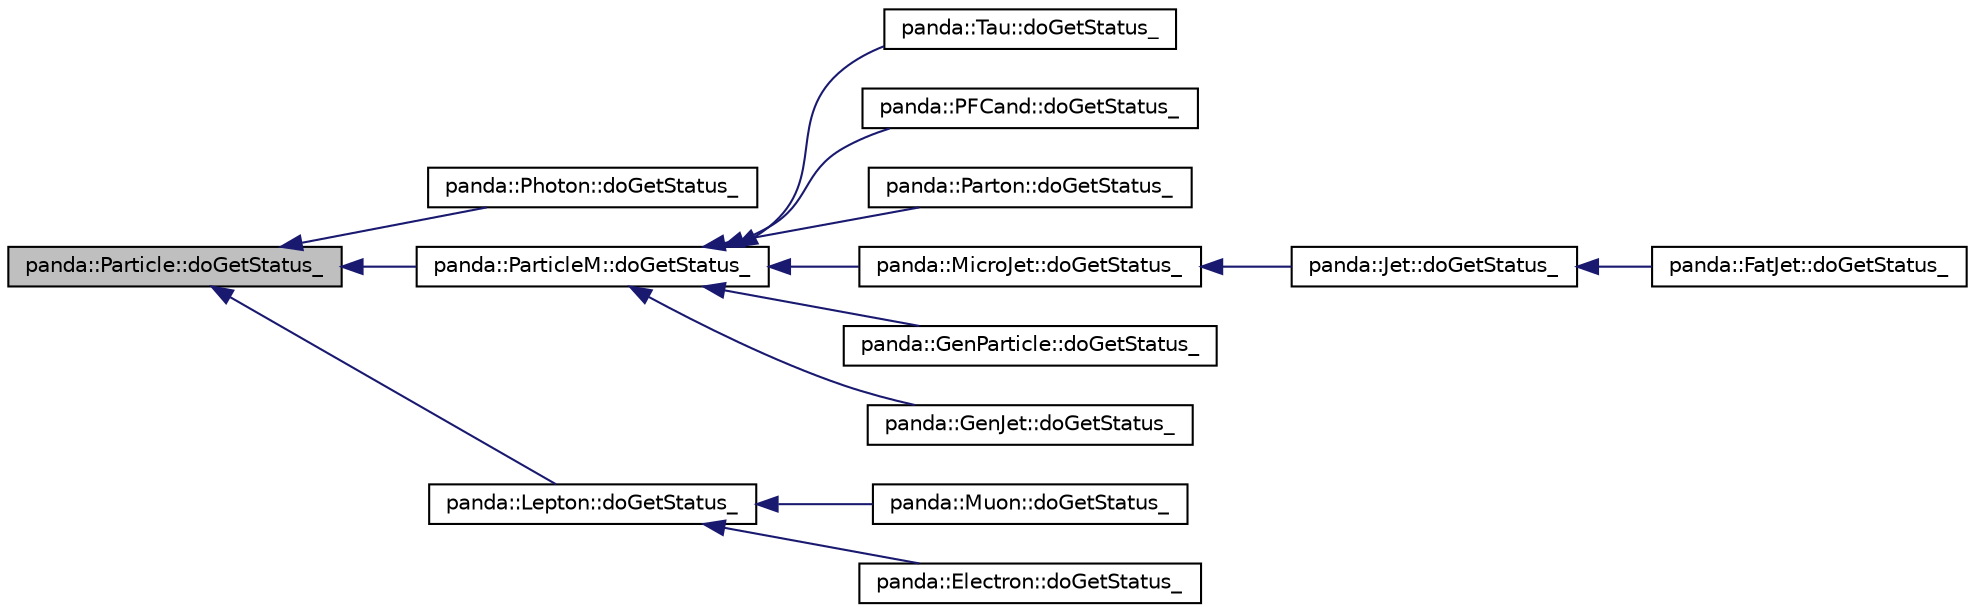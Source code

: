 digraph G
{
  edge [fontname="Helvetica",fontsize="10",labelfontname="Helvetica",labelfontsize="10"];
  node [fontname="Helvetica",fontsize="10",shape=record];
  rankdir=LR;
  Node1 [label="panda::Particle::doGetStatus_",height=0.2,width=0.4,color="black", fillcolor="grey75", style="filled" fontcolor="black"];
  Node1 -> Node2 [dir=back,color="midnightblue",fontsize="10",style="solid"];
  Node2 [label="panda::Photon::doGetStatus_",height=0.2,width=0.4,color="black", fillcolor="white", style="filled",URL="$classpanda_1_1Photon.html#ae0b07f281f6553d7d1fe088374e6e39b"];
  Node1 -> Node3 [dir=back,color="midnightblue",fontsize="10",style="solid"];
  Node3 [label="panda::ParticleM::doGetStatus_",height=0.2,width=0.4,color="black", fillcolor="white", style="filled",URL="$classpanda_1_1ParticleM.html#a003a63672058369e9bbea413e055b1c1"];
  Node3 -> Node4 [dir=back,color="midnightblue",fontsize="10",style="solid"];
  Node4 [label="panda::Tau::doGetStatus_",height=0.2,width=0.4,color="black", fillcolor="white", style="filled",URL="$classpanda_1_1Tau.html#ad81f7bd9caddfbc5773bd20f5f4a227f"];
  Node3 -> Node5 [dir=back,color="midnightblue",fontsize="10",style="solid"];
  Node5 [label="panda::PFCand::doGetStatus_",height=0.2,width=0.4,color="black", fillcolor="white", style="filled",URL="$classpanda_1_1PFCand.html#a3567f5259663a227698b6e27cc340cb4"];
  Node3 -> Node6 [dir=back,color="midnightblue",fontsize="10",style="solid"];
  Node6 [label="panda::Parton::doGetStatus_",height=0.2,width=0.4,color="black", fillcolor="white", style="filled",URL="$classpanda_1_1Parton.html#ab3709c6ae8b88560326291d4d1598c6b"];
  Node3 -> Node7 [dir=back,color="midnightblue",fontsize="10",style="solid"];
  Node7 [label="panda::MicroJet::doGetStatus_",height=0.2,width=0.4,color="black", fillcolor="white", style="filled",URL="$classpanda_1_1MicroJet.html#a2055608524fe0bb8e4fae8ef78e3333e"];
  Node7 -> Node8 [dir=back,color="midnightblue",fontsize="10",style="solid"];
  Node8 [label="panda::Jet::doGetStatus_",height=0.2,width=0.4,color="black", fillcolor="white", style="filled",URL="$classpanda_1_1Jet.html#a4ecbac39b42fe464f6346711aed38aba"];
  Node8 -> Node9 [dir=back,color="midnightblue",fontsize="10",style="solid"];
  Node9 [label="panda::FatJet::doGetStatus_",height=0.2,width=0.4,color="black", fillcolor="white", style="filled",URL="$classpanda_1_1FatJet.html#a96835f1d5e56985c033cc73029dccef0"];
  Node3 -> Node10 [dir=back,color="midnightblue",fontsize="10",style="solid"];
  Node10 [label="panda::GenParticle::doGetStatus_",height=0.2,width=0.4,color="black", fillcolor="white", style="filled",URL="$classpanda_1_1GenParticle.html#a117dbbc192b9795838cbfbc75f0eceb8"];
  Node3 -> Node11 [dir=back,color="midnightblue",fontsize="10",style="solid"];
  Node11 [label="panda::GenJet::doGetStatus_",height=0.2,width=0.4,color="black", fillcolor="white", style="filled",URL="$classpanda_1_1GenJet.html#a5f514a9289d97bd7b6b8731323143269"];
  Node1 -> Node12 [dir=back,color="midnightblue",fontsize="10",style="solid"];
  Node12 [label="panda::Lepton::doGetStatus_",height=0.2,width=0.4,color="black", fillcolor="white", style="filled",URL="$classpanda_1_1Lepton.html#a90a170df4cd09d324964da724bcc5428"];
  Node12 -> Node13 [dir=back,color="midnightblue",fontsize="10",style="solid"];
  Node13 [label="panda::Muon::doGetStatus_",height=0.2,width=0.4,color="black", fillcolor="white", style="filled",URL="$classpanda_1_1Muon.html#af2331a81be13a07cc0202a6d107b0685"];
  Node12 -> Node14 [dir=back,color="midnightblue",fontsize="10",style="solid"];
  Node14 [label="panda::Electron::doGetStatus_",height=0.2,width=0.4,color="black", fillcolor="white", style="filled",URL="$classpanda_1_1Electron.html#a3e2097c55d5ab63188d0c04426e47248"];
}
